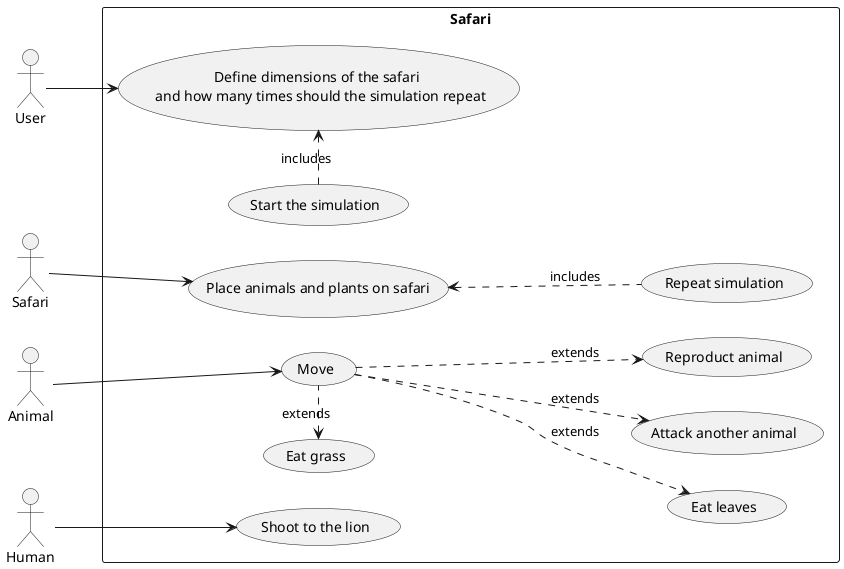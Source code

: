 @startuml
left to right direction
skinparam packageStyle rect

:User: as user
:Safari: as safari
:Animal: as animal
:Human: as human

rectangle "Safari"{
    user --> (Define dimensions of the safari \n and how many times should the simulation repeat)

    (Define dimensions of the safari \n and how many times should the simulation repeat) <.left. (Start the simulation): includes

    safari --> (Place animals and plants on safari)
    (Place animals and plants on safari) <.. (Repeat simulation) :includes

    animal --> (Move)
    (Move) .left.> (Eat grass): extends
    (Move) .down.> (Eat leaves): extends
    (Move) ..> (Attack another animal): extends
    (Move) ..> (Reproduct animal): extends

    human --> (Shoot to the lion)

}
@enduml